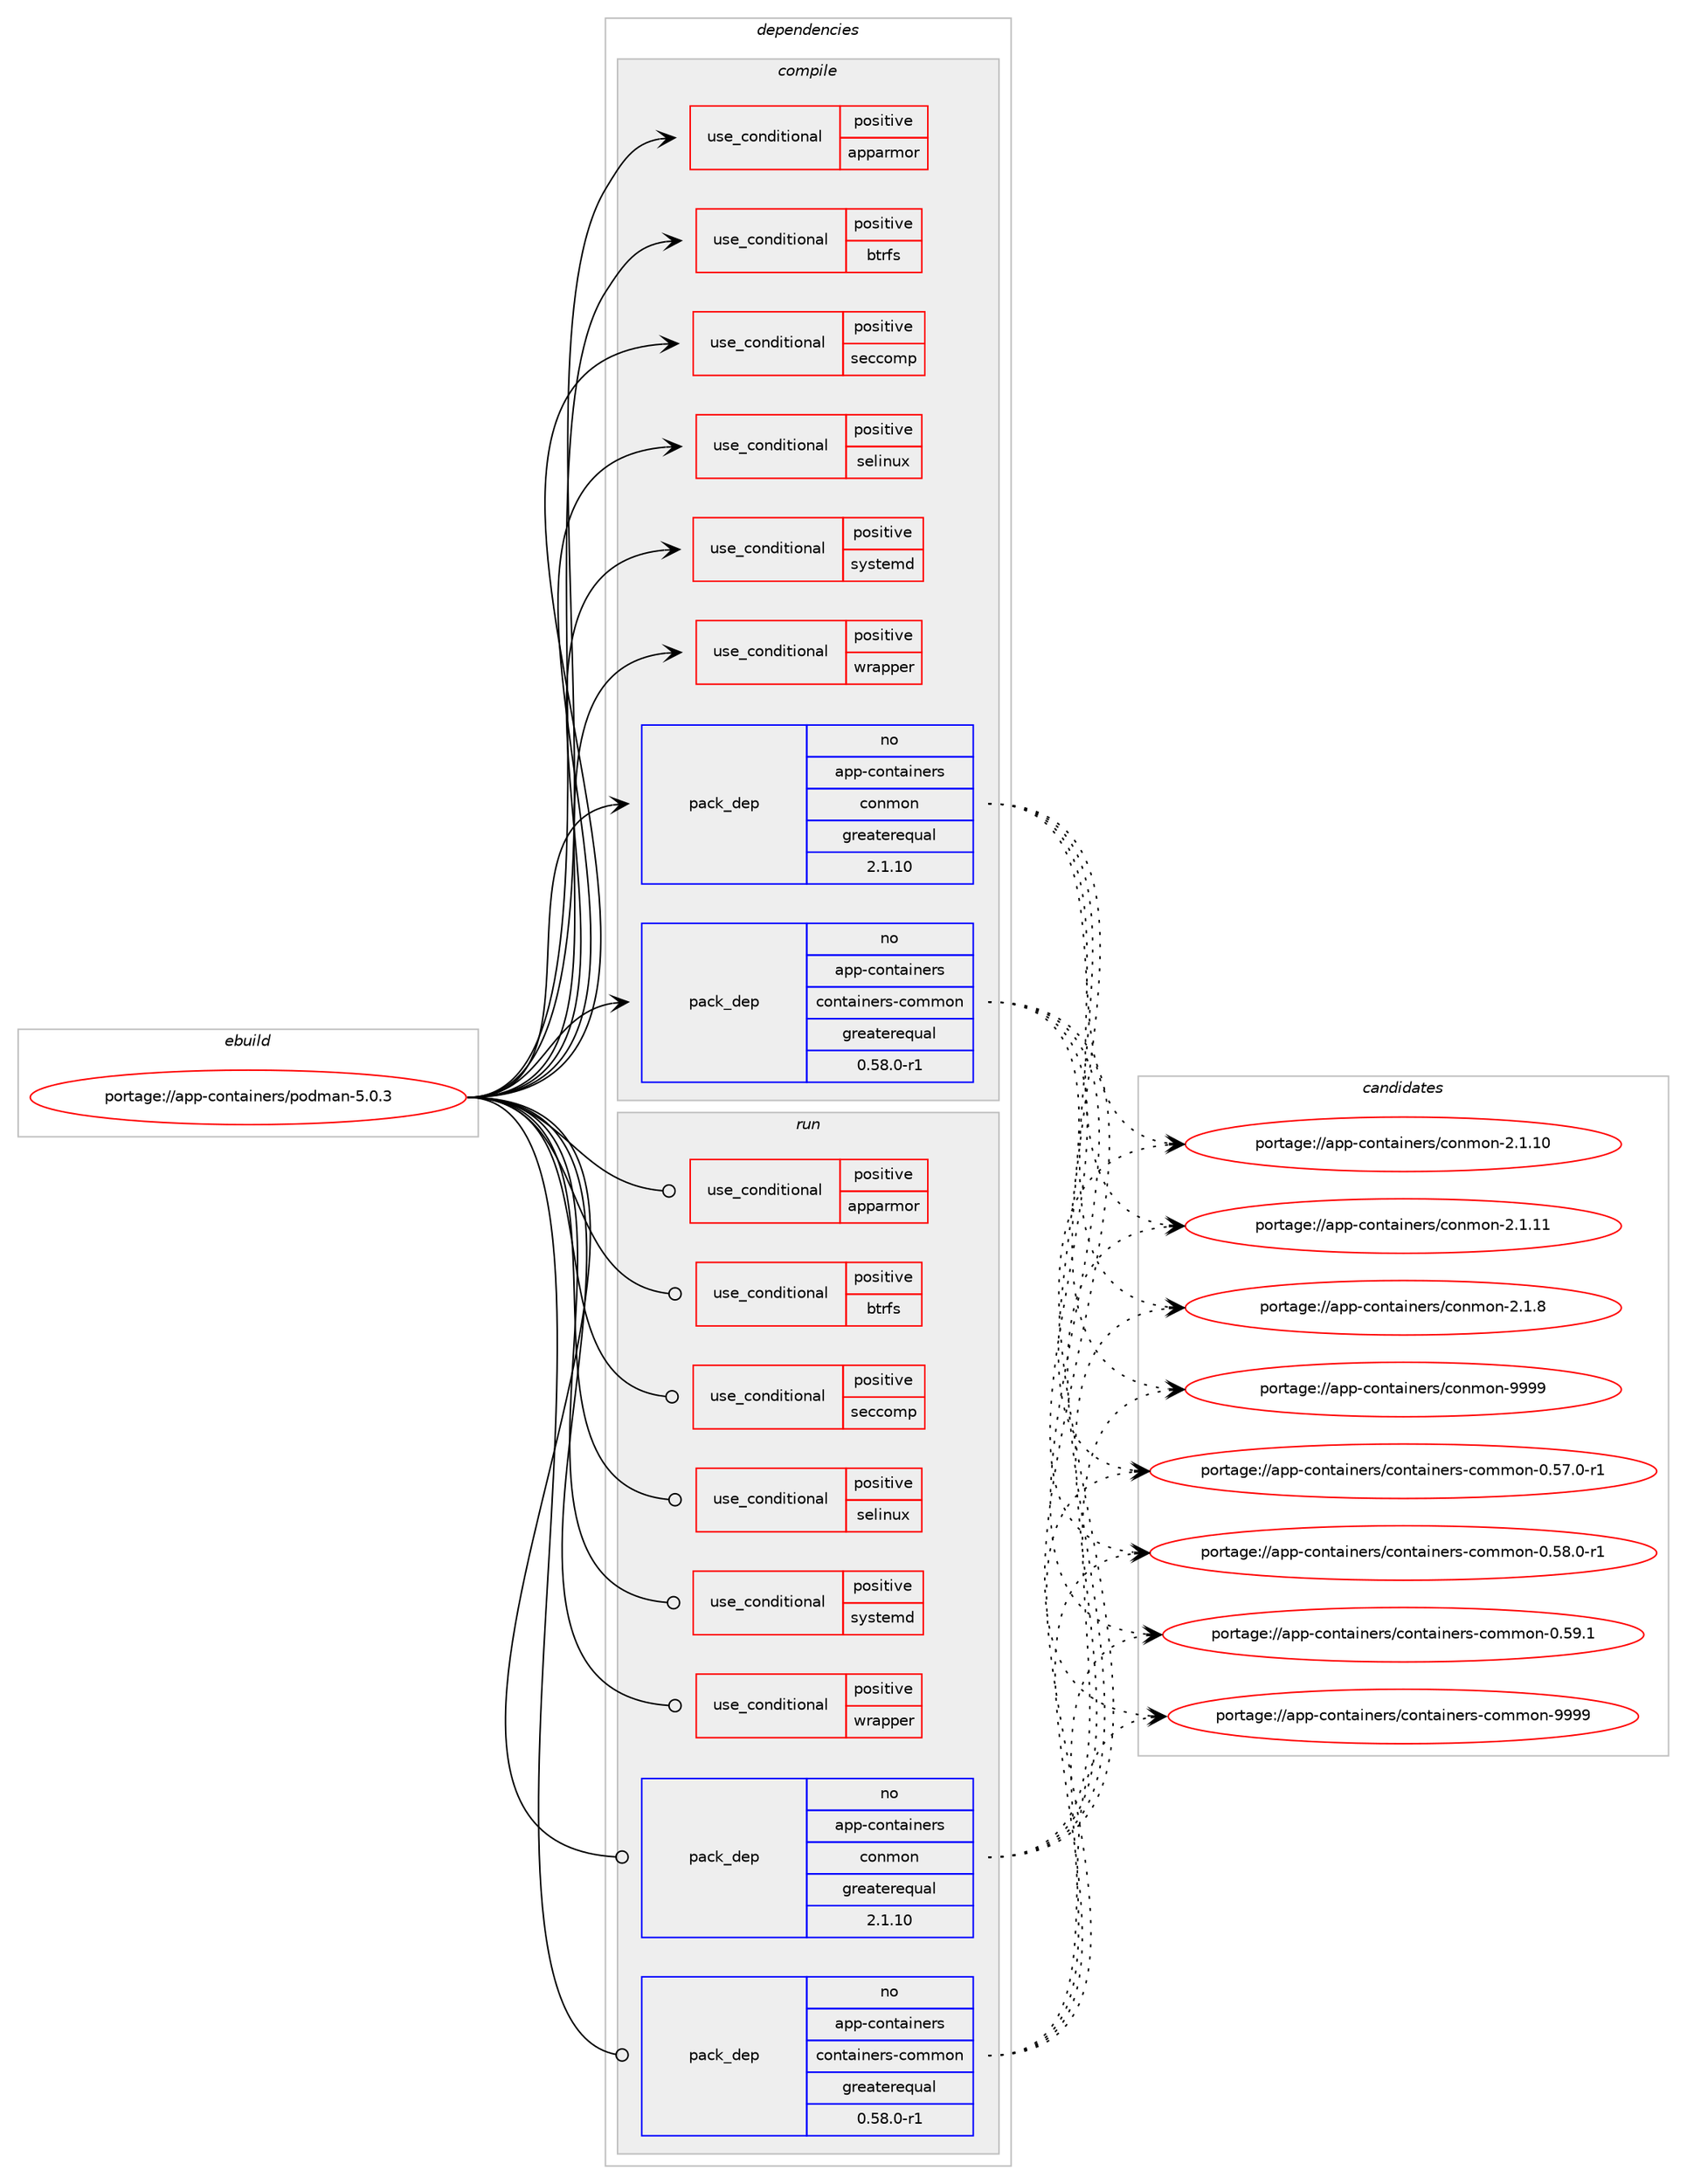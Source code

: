 digraph prolog {

# *************
# Graph options
# *************

newrank=true;
concentrate=true;
compound=true;
graph [rankdir=LR,fontname=Helvetica,fontsize=10,ranksep=1.5];#, ranksep=2.5, nodesep=0.2];
edge  [arrowhead=vee];
node  [fontname=Helvetica,fontsize=10];

# **********
# The ebuild
# **********

subgraph cluster_leftcol {
color=gray;
rank=same;
label=<<i>ebuild</i>>;
id [label="portage://app-containers/podman-5.0.3", color=red, width=4, href="../app-containers/podman-5.0.3.svg"];
}

# ****************
# The dependencies
# ****************

subgraph cluster_midcol {
color=gray;
label=<<i>dependencies</i>>;
subgraph cluster_compile {
fillcolor="#eeeeee";
style=filled;
label=<<i>compile</i>>;
subgraph cond3047 {
dependency4790 [label=<<TABLE BORDER="0" CELLBORDER="1" CELLSPACING="0" CELLPADDING="4"><TR><TD ROWSPAN="3" CELLPADDING="10">use_conditional</TD></TR><TR><TD>positive</TD></TR><TR><TD>apparmor</TD></TR></TABLE>>, shape=none, color=red];
# *** BEGIN UNKNOWN DEPENDENCY TYPE (TODO) ***
# dependency4790 -> package_dependency(portage://app-containers/podman-5.0.3,install,no,sys-libs,libapparmor,none,[,,],[],[])
# *** END UNKNOWN DEPENDENCY TYPE (TODO) ***

}
id:e -> dependency4790:w [weight=20,style="solid",arrowhead="vee"];
subgraph cond3048 {
dependency4791 [label=<<TABLE BORDER="0" CELLBORDER="1" CELLSPACING="0" CELLPADDING="4"><TR><TD ROWSPAN="3" CELLPADDING="10">use_conditional</TD></TR><TR><TD>positive</TD></TR><TR><TD>btrfs</TD></TR></TABLE>>, shape=none, color=red];
# *** BEGIN UNKNOWN DEPENDENCY TYPE (TODO) ***
# dependency4791 -> package_dependency(portage://app-containers/podman-5.0.3,install,no,sys-fs,btrfs-progs,none,[,,],[],[])
# *** END UNKNOWN DEPENDENCY TYPE (TODO) ***

}
id:e -> dependency4791:w [weight=20,style="solid",arrowhead="vee"];
subgraph cond3049 {
dependency4792 [label=<<TABLE BORDER="0" CELLBORDER="1" CELLSPACING="0" CELLPADDING="4"><TR><TD ROWSPAN="3" CELLPADDING="10">use_conditional</TD></TR><TR><TD>positive</TD></TR><TR><TD>seccomp</TD></TR></TABLE>>, shape=none, color=red];
# *** BEGIN UNKNOWN DEPENDENCY TYPE (TODO) ***
# dependency4792 -> package_dependency(portage://app-containers/podman-5.0.3,install,no,sys-libs,libseccomp,none,[,,],any_same_slot,[])
# *** END UNKNOWN DEPENDENCY TYPE (TODO) ***

}
id:e -> dependency4792:w [weight=20,style="solid",arrowhead="vee"];
subgraph cond3050 {
dependency4793 [label=<<TABLE BORDER="0" CELLBORDER="1" CELLSPACING="0" CELLPADDING="4"><TR><TD ROWSPAN="3" CELLPADDING="10">use_conditional</TD></TR><TR><TD>positive</TD></TR><TR><TD>selinux</TD></TR></TABLE>>, shape=none, color=red];
# *** BEGIN UNKNOWN DEPENDENCY TYPE (TODO) ***
# dependency4793 -> package_dependency(portage://app-containers/podman-5.0.3,install,no,sec-policy,selinux-podman,none,[,,],[],[])
# *** END UNKNOWN DEPENDENCY TYPE (TODO) ***

# *** BEGIN UNKNOWN DEPENDENCY TYPE (TODO) ***
# dependency4793 -> package_dependency(portage://app-containers/podman-5.0.3,install,no,sys-libs,libselinux,none,[,,],any_same_slot,[])
# *** END UNKNOWN DEPENDENCY TYPE (TODO) ***

}
id:e -> dependency4793:w [weight=20,style="solid",arrowhead="vee"];
subgraph cond3051 {
dependency4794 [label=<<TABLE BORDER="0" CELLBORDER="1" CELLSPACING="0" CELLPADDING="4"><TR><TD ROWSPAN="3" CELLPADDING="10">use_conditional</TD></TR><TR><TD>positive</TD></TR><TR><TD>systemd</TD></TR></TABLE>>, shape=none, color=red];
# *** BEGIN UNKNOWN DEPENDENCY TYPE (TODO) ***
# dependency4794 -> package_dependency(portage://app-containers/podman-5.0.3,install,no,sys-apps,systemd,none,[,,],any_same_slot,[])
# *** END UNKNOWN DEPENDENCY TYPE (TODO) ***

}
id:e -> dependency4794:w [weight=20,style="solid",arrowhead="vee"];
subgraph cond3052 {
dependency4795 [label=<<TABLE BORDER="0" CELLBORDER="1" CELLSPACING="0" CELLPADDING="4"><TR><TD ROWSPAN="3" CELLPADDING="10">use_conditional</TD></TR><TR><TD>positive</TD></TR><TR><TD>wrapper</TD></TR></TABLE>>, shape=none, color=red];
# *** BEGIN UNKNOWN DEPENDENCY TYPE (TODO) ***
# dependency4795 -> package_dependency(portage://app-containers/podman-5.0.3,install,weak,app-containers,docker-cli,none,[,,],[],[])
# *** END UNKNOWN DEPENDENCY TYPE (TODO) ***

}
id:e -> dependency4795:w [weight=20,style="solid",arrowhead="vee"];
# *** BEGIN UNKNOWN DEPENDENCY TYPE (TODO) ***
# id -> package_dependency(portage://app-containers/podman-5.0.3,install,no,app-containers,catatonit,none,[,,],[],[])
# *** END UNKNOWN DEPENDENCY TYPE (TODO) ***

subgraph pack1675 {
dependency4796 [label=<<TABLE BORDER="0" CELLBORDER="1" CELLSPACING="0" CELLPADDING="4" WIDTH="220"><TR><TD ROWSPAN="6" CELLPADDING="30">pack_dep</TD></TR><TR><TD WIDTH="110">no</TD></TR><TR><TD>app-containers</TD></TR><TR><TD>conmon</TD></TR><TR><TD>greaterequal</TD></TR><TR><TD>2.1.10</TD></TR></TABLE>>, shape=none, color=blue];
}
id:e -> dependency4796:w [weight=20,style="solid",arrowhead="vee"];
subgraph pack1676 {
dependency4797 [label=<<TABLE BORDER="0" CELLBORDER="1" CELLSPACING="0" CELLPADDING="4" WIDTH="220"><TR><TD ROWSPAN="6" CELLPADDING="30">pack_dep</TD></TR><TR><TD WIDTH="110">no</TD></TR><TR><TD>app-containers</TD></TR><TR><TD>containers-common</TD></TR><TR><TD>greaterequal</TD></TR><TR><TD>0.58.0-r1</TD></TR></TABLE>>, shape=none, color=blue];
}
id:e -> dependency4797:w [weight=20,style="solid",arrowhead="vee"];
# *** BEGIN UNKNOWN DEPENDENCY TYPE (TODO) ***
# id -> package_dependency(portage://app-containers/podman-5.0.3,install,no,app-crypt,gpgme,none,[,,],any_same_slot,[])
# *** END UNKNOWN DEPENDENCY TYPE (TODO) ***

# *** BEGIN UNKNOWN DEPENDENCY TYPE (TODO) ***
# id -> package_dependency(portage://app-containers/podman-5.0.3,install,no,dev-libs,libassuan,none,[,,],any_same_slot,[])
# *** END UNKNOWN DEPENDENCY TYPE (TODO) ***

# *** BEGIN UNKNOWN DEPENDENCY TYPE (TODO) ***
# id -> package_dependency(portage://app-containers/podman-5.0.3,install,no,dev-libs,libgpg-error,none,[,,],any_same_slot,[])
# *** END UNKNOWN DEPENDENCY TYPE (TODO) ***

# *** BEGIN UNKNOWN DEPENDENCY TYPE (TODO) ***
# id -> package_dependency(portage://app-containers/podman-5.0.3,install,no,sys-apps,shadow,none,[,,],any_same_slot,[])
# *** END UNKNOWN DEPENDENCY TYPE (TODO) ***

}
subgraph cluster_compileandrun {
fillcolor="#eeeeee";
style=filled;
label=<<i>compile and run</i>>;
}
subgraph cluster_run {
fillcolor="#eeeeee";
style=filled;
label=<<i>run</i>>;
subgraph cond3053 {
dependency4798 [label=<<TABLE BORDER="0" CELLBORDER="1" CELLSPACING="0" CELLPADDING="4"><TR><TD ROWSPAN="3" CELLPADDING="10">use_conditional</TD></TR><TR><TD>positive</TD></TR><TR><TD>apparmor</TD></TR></TABLE>>, shape=none, color=red];
# *** BEGIN UNKNOWN DEPENDENCY TYPE (TODO) ***
# dependency4798 -> package_dependency(portage://app-containers/podman-5.0.3,run,no,sys-libs,libapparmor,none,[,,],[],[])
# *** END UNKNOWN DEPENDENCY TYPE (TODO) ***

}
id:e -> dependency4798:w [weight=20,style="solid",arrowhead="odot"];
subgraph cond3054 {
dependency4799 [label=<<TABLE BORDER="0" CELLBORDER="1" CELLSPACING="0" CELLPADDING="4"><TR><TD ROWSPAN="3" CELLPADDING="10">use_conditional</TD></TR><TR><TD>positive</TD></TR><TR><TD>btrfs</TD></TR></TABLE>>, shape=none, color=red];
# *** BEGIN UNKNOWN DEPENDENCY TYPE (TODO) ***
# dependency4799 -> package_dependency(portage://app-containers/podman-5.0.3,run,no,sys-fs,btrfs-progs,none,[,,],[],[])
# *** END UNKNOWN DEPENDENCY TYPE (TODO) ***

}
id:e -> dependency4799:w [weight=20,style="solid",arrowhead="odot"];
subgraph cond3055 {
dependency4800 [label=<<TABLE BORDER="0" CELLBORDER="1" CELLSPACING="0" CELLPADDING="4"><TR><TD ROWSPAN="3" CELLPADDING="10">use_conditional</TD></TR><TR><TD>positive</TD></TR><TR><TD>seccomp</TD></TR></TABLE>>, shape=none, color=red];
# *** BEGIN UNKNOWN DEPENDENCY TYPE (TODO) ***
# dependency4800 -> package_dependency(portage://app-containers/podman-5.0.3,run,no,sys-libs,libseccomp,none,[,,],any_same_slot,[])
# *** END UNKNOWN DEPENDENCY TYPE (TODO) ***

}
id:e -> dependency4800:w [weight=20,style="solid",arrowhead="odot"];
subgraph cond3056 {
dependency4801 [label=<<TABLE BORDER="0" CELLBORDER="1" CELLSPACING="0" CELLPADDING="4"><TR><TD ROWSPAN="3" CELLPADDING="10">use_conditional</TD></TR><TR><TD>positive</TD></TR><TR><TD>selinux</TD></TR></TABLE>>, shape=none, color=red];
# *** BEGIN UNKNOWN DEPENDENCY TYPE (TODO) ***
# dependency4801 -> package_dependency(portage://app-containers/podman-5.0.3,run,no,sec-policy,selinux-podman,none,[,,],[],[])
# *** END UNKNOWN DEPENDENCY TYPE (TODO) ***

# *** BEGIN UNKNOWN DEPENDENCY TYPE (TODO) ***
# dependency4801 -> package_dependency(portage://app-containers/podman-5.0.3,run,no,sys-libs,libselinux,none,[,,],any_same_slot,[])
# *** END UNKNOWN DEPENDENCY TYPE (TODO) ***

}
id:e -> dependency4801:w [weight=20,style="solid",arrowhead="odot"];
subgraph cond3057 {
dependency4802 [label=<<TABLE BORDER="0" CELLBORDER="1" CELLSPACING="0" CELLPADDING="4"><TR><TD ROWSPAN="3" CELLPADDING="10">use_conditional</TD></TR><TR><TD>positive</TD></TR><TR><TD>systemd</TD></TR></TABLE>>, shape=none, color=red];
# *** BEGIN UNKNOWN DEPENDENCY TYPE (TODO) ***
# dependency4802 -> package_dependency(portage://app-containers/podman-5.0.3,run,no,sys-apps,systemd,none,[,,],any_same_slot,[])
# *** END UNKNOWN DEPENDENCY TYPE (TODO) ***

}
id:e -> dependency4802:w [weight=20,style="solid",arrowhead="odot"];
subgraph cond3058 {
dependency4803 [label=<<TABLE BORDER="0" CELLBORDER="1" CELLSPACING="0" CELLPADDING="4"><TR><TD ROWSPAN="3" CELLPADDING="10">use_conditional</TD></TR><TR><TD>positive</TD></TR><TR><TD>wrapper</TD></TR></TABLE>>, shape=none, color=red];
# *** BEGIN UNKNOWN DEPENDENCY TYPE (TODO) ***
# dependency4803 -> package_dependency(portage://app-containers/podman-5.0.3,run,weak,app-containers,docker-cli,none,[,,],[],[])
# *** END UNKNOWN DEPENDENCY TYPE (TODO) ***

}
id:e -> dependency4803:w [weight=20,style="solid",arrowhead="odot"];
# *** BEGIN UNKNOWN DEPENDENCY TYPE (TODO) ***
# id -> package_dependency(portage://app-containers/podman-5.0.3,run,no,app-containers,catatonit,none,[,,],[],[])
# *** END UNKNOWN DEPENDENCY TYPE (TODO) ***

subgraph pack1677 {
dependency4804 [label=<<TABLE BORDER="0" CELLBORDER="1" CELLSPACING="0" CELLPADDING="4" WIDTH="220"><TR><TD ROWSPAN="6" CELLPADDING="30">pack_dep</TD></TR><TR><TD WIDTH="110">no</TD></TR><TR><TD>app-containers</TD></TR><TR><TD>conmon</TD></TR><TR><TD>greaterequal</TD></TR><TR><TD>2.1.10</TD></TR></TABLE>>, shape=none, color=blue];
}
id:e -> dependency4804:w [weight=20,style="solid",arrowhead="odot"];
subgraph pack1678 {
dependency4805 [label=<<TABLE BORDER="0" CELLBORDER="1" CELLSPACING="0" CELLPADDING="4" WIDTH="220"><TR><TD ROWSPAN="6" CELLPADDING="30">pack_dep</TD></TR><TR><TD WIDTH="110">no</TD></TR><TR><TD>app-containers</TD></TR><TR><TD>containers-common</TD></TR><TR><TD>greaterequal</TD></TR><TR><TD>0.58.0-r1</TD></TR></TABLE>>, shape=none, color=blue];
}
id:e -> dependency4805:w [weight=20,style="solid",arrowhead="odot"];
# *** BEGIN UNKNOWN DEPENDENCY TYPE (TODO) ***
# id -> package_dependency(portage://app-containers/podman-5.0.3,run,no,app-crypt,gpgme,none,[,,],any_same_slot,[])
# *** END UNKNOWN DEPENDENCY TYPE (TODO) ***

# *** BEGIN UNKNOWN DEPENDENCY TYPE (TODO) ***
# id -> package_dependency(portage://app-containers/podman-5.0.3,run,no,dev-libs,libassuan,none,[,,],any_same_slot,[])
# *** END UNKNOWN DEPENDENCY TYPE (TODO) ***

# *** BEGIN UNKNOWN DEPENDENCY TYPE (TODO) ***
# id -> package_dependency(portage://app-containers/podman-5.0.3,run,no,dev-libs,libgpg-error,none,[,,],any_same_slot,[])
# *** END UNKNOWN DEPENDENCY TYPE (TODO) ***

# *** BEGIN UNKNOWN DEPENDENCY TYPE (TODO) ***
# id -> package_dependency(portage://app-containers/podman-5.0.3,run,no,sys-apps,shadow,none,[,,],any_same_slot,[])
# *** END UNKNOWN DEPENDENCY TYPE (TODO) ***

# *** BEGIN UNKNOWN DEPENDENCY TYPE (TODO) ***
# id -> package_dependency(portage://app-containers/podman-5.0.3,run,no,virtual,tmpfiles,none,[,,],[],[])
# *** END UNKNOWN DEPENDENCY TYPE (TODO) ***

}
}

# **************
# The candidates
# **************

subgraph cluster_choices {
rank=same;
color=gray;
label=<<i>candidates</i>>;

subgraph choice1675 {
color=black;
nodesep=1;
choice97112112459911111011697105110101114115479911111010911111045504649464948 [label="portage://app-containers/conmon-2.1.10", color=red, width=4,href="../app-containers/conmon-2.1.10.svg"];
choice97112112459911111011697105110101114115479911111010911111045504649464949 [label="portage://app-containers/conmon-2.1.11", color=red, width=4,href="../app-containers/conmon-2.1.11.svg"];
choice971121124599111110116971051101011141154799111110109111110455046494656 [label="portage://app-containers/conmon-2.1.8", color=red, width=4,href="../app-containers/conmon-2.1.8.svg"];
choice9711211245991111101169710511010111411547991111101091111104557575757 [label="portage://app-containers/conmon-9999", color=red, width=4,href="../app-containers/conmon-9999.svg"];
dependency4796:e -> choice97112112459911111011697105110101114115479911111010911111045504649464948:w [style=dotted,weight="100"];
dependency4796:e -> choice97112112459911111011697105110101114115479911111010911111045504649464949:w [style=dotted,weight="100"];
dependency4796:e -> choice971121124599111110116971051101011141154799111110109111110455046494656:w [style=dotted,weight="100"];
dependency4796:e -> choice9711211245991111101169710511010111411547991111101091111104557575757:w [style=dotted,weight="100"];
}
subgraph choice1676 {
color=black;
nodesep=1;
choice971121124599111110116971051101011141154799111110116971051101011141154599111109109111110454846535546484511449 [label="portage://app-containers/containers-common-0.57.0-r1", color=red, width=4,href="../app-containers/containers-common-0.57.0-r1.svg"];
choice971121124599111110116971051101011141154799111110116971051101011141154599111109109111110454846535646484511449 [label="portage://app-containers/containers-common-0.58.0-r1", color=red, width=4,href="../app-containers/containers-common-0.58.0-r1.svg"];
choice97112112459911111011697105110101114115479911111011697105110101114115459911110910911111045484653574649 [label="portage://app-containers/containers-common-0.59.1", color=red, width=4,href="../app-containers/containers-common-0.59.1.svg"];
choice9711211245991111101169710511010111411547991111101169710511010111411545991111091091111104557575757 [label="portage://app-containers/containers-common-9999", color=red, width=4,href="../app-containers/containers-common-9999.svg"];
dependency4797:e -> choice971121124599111110116971051101011141154799111110116971051101011141154599111109109111110454846535546484511449:w [style=dotted,weight="100"];
dependency4797:e -> choice971121124599111110116971051101011141154799111110116971051101011141154599111109109111110454846535646484511449:w [style=dotted,weight="100"];
dependency4797:e -> choice97112112459911111011697105110101114115479911111011697105110101114115459911110910911111045484653574649:w [style=dotted,weight="100"];
dependency4797:e -> choice9711211245991111101169710511010111411547991111101169710511010111411545991111091091111104557575757:w [style=dotted,weight="100"];
}
subgraph choice1677 {
color=black;
nodesep=1;
choice97112112459911111011697105110101114115479911111010911111045504649464948 [label="portage://app-containers/conmon-2.1.10", color=red, width=4,href="../app-containers/conmon-2.1.10.svg"];
choice97112112459911111011697105110101114115479911111010911111045504649464949 [label="portage://app-containers/conmon-2.1.11", color=red, width=4,href="../app-containers/conmon-2.1.11.svg"];
choice971121124599111110116971051101011141154799111110109111110455046494656 [label="portage://app-containers/conmon-2.1.8", color=red, width=4,href="../app-containers/conmon-2.1.8.svg"];
choice9711211245991111101169710511010111411547991111101091111104557575757 [label="portage://app-containers/conmon-9999", color=red, width=4,href="../app-containers/conmon-9999.svg"];
dependency4804:e -> choice97112112459911111011697105110101114115479911111010911111045504649464948:w [style=dotted,weight="100"];
dependency4804:e -> choice97112112459911111011697105110101114115479911111010911111045504649464949:w [style=dotted,weight="100"];
dependency4804:e -> choice971121124599111110116971051101011141154799111110109111110455046494656:w [style=dotted,weight="100"];
dependency4804:e -> choice9711211245991111101169710511010111411547991111101091111104557575757:w [style=dotted,weight="100"];
}
subgraph choice1678 {
color=black;
nodesep=1;
choice971121124599111110116971051101011141154799111110116971051101011141154599111109109111110454846535546484511449 [label="portage://app-containers/containers-common-0.57.0-r1", color=red, width=4,href="../app-containers/containers-common-0.57.0-r1.svg"];
choice971121124599111110116971051101011141154799111110116971051101011141154599111109109111110454846535646484511449 [label="portage://app-containers/containers-common-0.58.0-r1", color=red, width=4,href="../app-containers/containers-common-0.58.0-r1.svg"];
choice97112112459911111011697105110101114115479911111011697105110101114115459911110910911111045484653574649 [label="portage://app-containers/containers-common-0.59.1", color=red, width=4,href="../app-containers/containers-common-0.59.1.svg"];
choice9711211245991111101169710511010111411547991111101169710511010111411545991111091091111104557575757 [label="portage://app-containers/containers-common-9999", color=red, width=4,href="../app-containers/containers-common-9999.svg"];
dependency4805:e -> choice971121124599111110116971051101011141154799111110116971051101011141154599111109109111110454846535546484511449:w [style=dotted,weight="100"];
dependency4805:e -> choice971121124599111110116971051101011141154799111110116971051101011141154599111109109111110454846535646484511449:w [style=dotted,weight="100"];
dependency4805:e -> choice97112112459911111011697105110101114115479911111011697105110101114115459911110910911111045484653574649:w [style=dotted,weight="100"];
dependency4805:e -> choice9711211245991111101169710511010111411547991111101169710511010111411545991111091091111104557575757:w [style=dotted,weight="100"];
}
}

}
